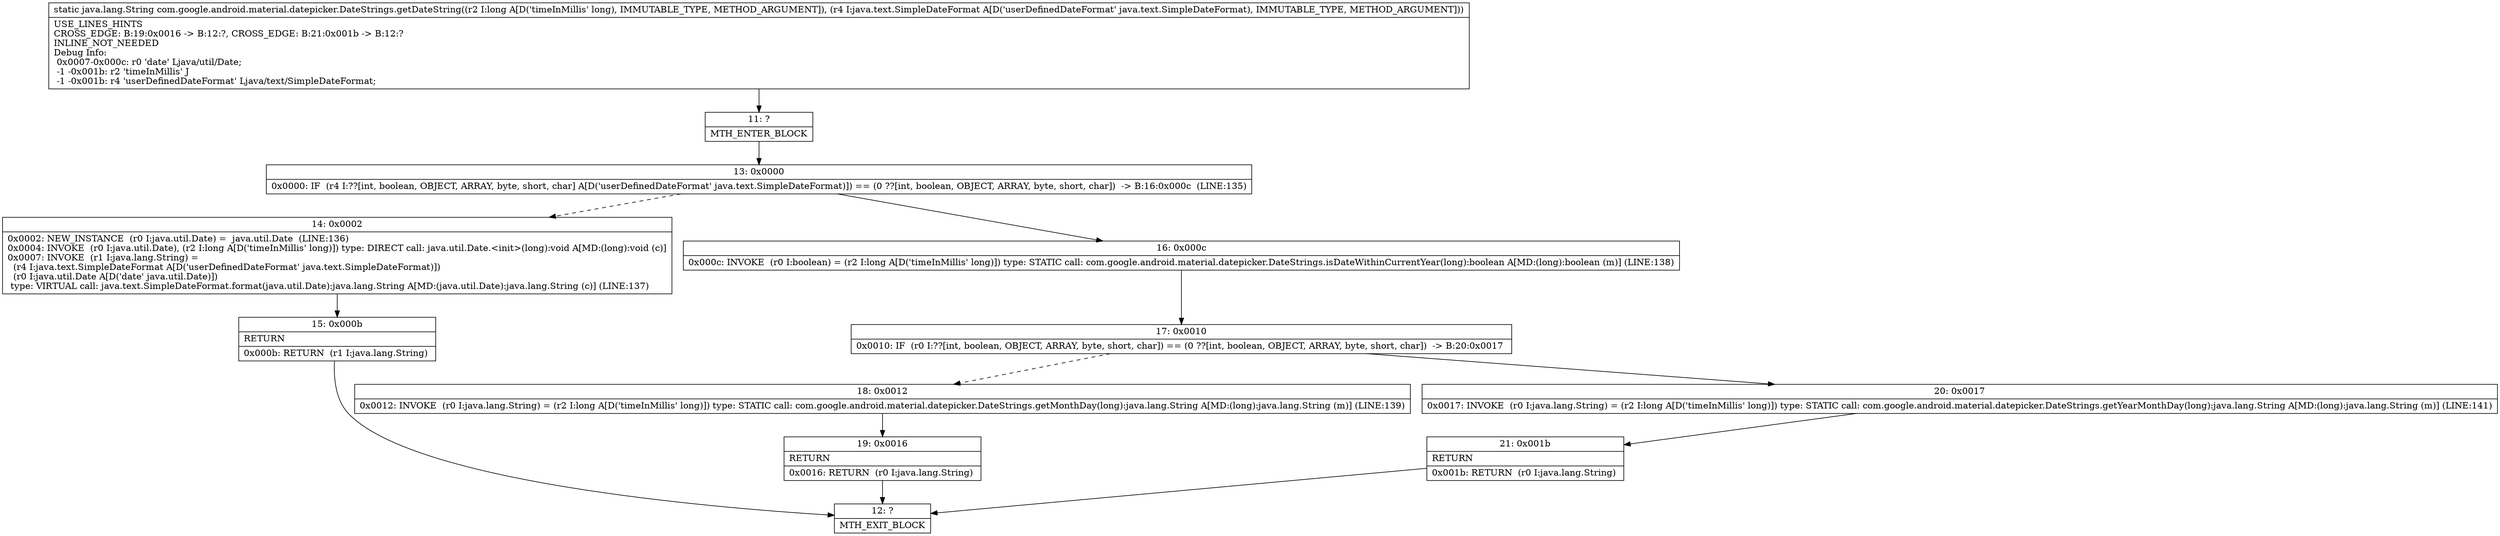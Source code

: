 digraph "CFG forcom.google.android.material.datepicker.DateStrings.getDateString(JLjava\/text\/SimpleDateFormat;)Ljava\/lang\/String;" {
Node_11 [shape=record,label="{11\:\ ?|MTH_ENTER_BLOCK\l}"];
Node_13 [shape=record,label="{13\:\ 0x0000|0x0000: IF  (r4 I:??[int, boolean, OBJECT, ARRAY, byte, short, char] A[D('userDefinedDateFormat' java.text.SimpleDateFormat)]) == (0 ??[int, boolean, OBJECT, ARRAY, byte, short, char])  \-\> B:16:0x000c  (LINE:135)\l}"];
Node_14 [shape=record,label="{14\:\ 0x0002|0x0002: NEW_INSTANCE  (r0 I:java.util.Date) =  java.util.Date  (LINE:136)\l0x0004: INVOKE  (r0 I:java.util.Date), (r2 I:long A[D('timeInMillis' long)]) type: DIRECT call: java.util.Date.\<init\>(long):void A[MD:(long):void (c)]\l0x0007: INVOKE  (r1 I:java.lang.String) = \l  (r4 I:java.text.SimpleDateFormat A[D('userDefinedDateFormat' java.text.SimpleDateFormat)])\l  (r0 I:java.util.Date A[D('date' java.util.Date)])\l type: VIRTUAL call: java.text.SimpleDateFormat.format(java.util.Date):java.lang.String A[MD:(java.util.Date):java.lang.String (c)] (LINE:137)\l}"];
Node_15 [shape=record,label="{15\:\ 0x000b|RETURN\l|0x000b: RETURN  (r1 I:java.lang.String) \l}"];
Node_12 [shape=record,label="{12\:\ ?|MTH_EXIT_BLOCK\l}"];
Node_16 [shape=record,label="{16\:\ 0x000c|0x000c: INVOKE  (r0 I:boolean) = (r2 I:long A[D('timeInMillis' long)]) type: STATIC call: com.google.android.material.datepicker.DateStrings.isDateWithinCurrentYear(long):boolean A[MD:(long):boolean (m)] (LINE:138)\l}"];
Node_17 [shape=record,label="{17\:\ 0x0010|0x0010: IF  (r0 I:??[int, boolean, OBJECT, ARRAY, byte, short, char]) == (0 ??[int, boolean, OBJECT, ARRAY, byte, short, char])  \-\> B:20:0x0017 \l}"];
Node_18 [shape=record,label="{18\:\ 0x0012|0x0012: INVOKE  (r0 I:java.lang.String) = (r2 I:long A[D('timeInMillis' long)]) type: STATIC call: com.google.android.material.datepicker.DateStrings.getMonthDay(long):java.lang.String A[MD:(long):java.lang.String (m)] (LINE:139)\l}"];
Node_19 [shape=record,label="{19\:\ 0x0016|RETURN\l|0x0016: RETURN  (r0 I:java.lang.String) \l}"];
Node_20 [shape=record,label="{20\:\ 0x0017|0x0017: INVOKE  (r0 I:java.lang.String) = (r2 I:long A[D('timeInMillis' long)]) type: STATIC call: com.google.android.material.datepicker.DateStrings.getYearMonthDay(long):java.lang.String A[MD:(long):java.lang.String (m)] (LINE:141)\l}"];
Node_21 [shape=record,label="{21\:\ 0x001b|RETURN\l|0x001b: RETURN  (r0 I:java.lang.String) \l}"];
MethodNode[shape=record,label="{static java.lang.String com.google.android.material.datepicker.DateStrings.getDateString((r2 I:long A[D('timeInMillis' long), IMMUTABLE_TYPE, METHOD_ARGUMENT]), (r4 I:java.text.SimpleDateFormat A[D('userDefinedDateFormat' java.text.SimpleDateFormat), IMMUTABLE_TYPE, METHOD_ARGUMENT]))  | USE_LINES_HINTS\lCROSS_EDGE: B:19:0x0016 \-\> B:12:?, CROSS_EDGE: B:21:0x001b \-\> B:12:?\lINLINE_NOT_NEEDED\lDebug Info:\l  0x0007\-0x000c: r0 'date' Ljava\/util\/Date;\l  \-1 \-0x001b: r2 'timeInMillis' J\l  \-1 \-0x001b: r4 'userDefinedDateFormat' Ljava\/text\/SimpleDateFormat;\l}"];
MethodNode -> Node_11;Node_11 -> Node_13;
Node_13 -> Node_14[style=dashed];
Node_13 -> Node_16;
Node_14 -> Node_15;
Node_15 -> Node_12;
Node_16 -> Node_17;
Node_17 -> Node_18[style=dashed];
Node_17 -> Node_20;
Node_18 -> Node_19;
Node_19 -> Node_12;
Node_20 -> Node_21;
Node_21 -> Node_12;
}

